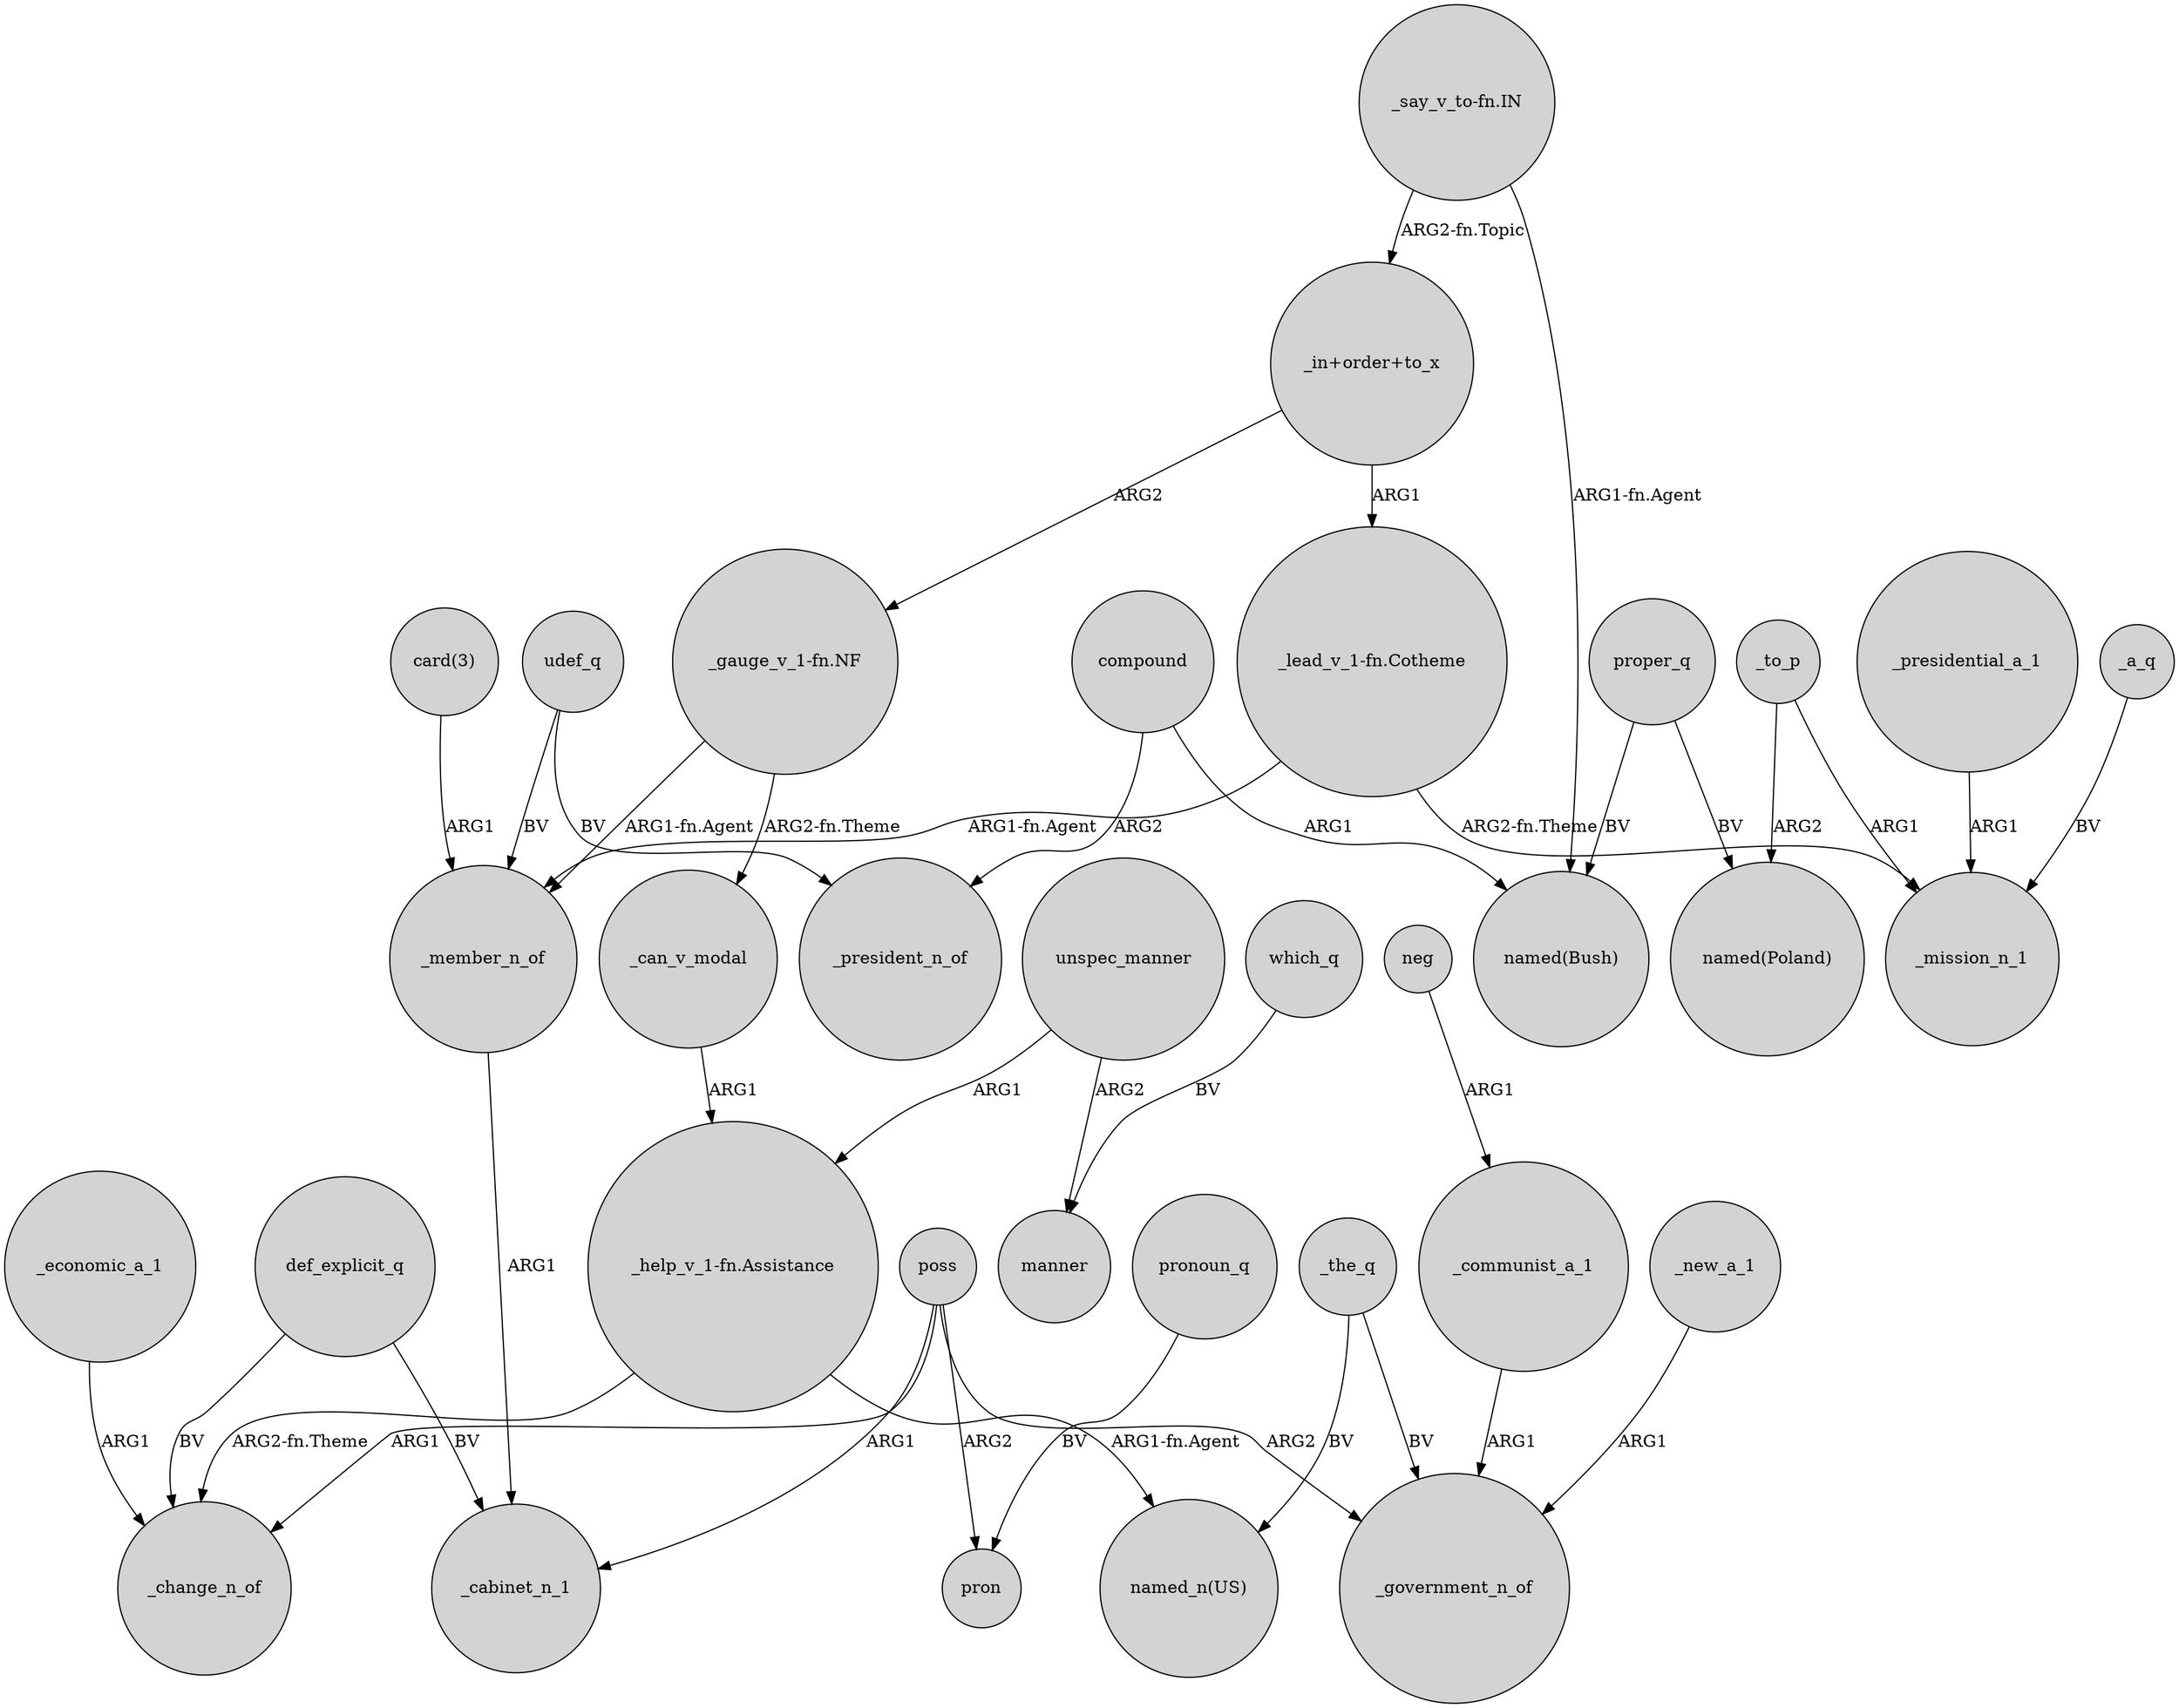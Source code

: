 digraph {
	node [shape=circle style=filled]
	"_in+order+to_x" -> "_lead_v_1-fn.Cotheme" [label=ARG1]
	compound -> _president_n_of [label=ARG2]
	poss -> pron [label=ARG2]
	def_explicit_q -> _cabinet_n_1 [label=BV]
	_economic_a_1 -> _change_n_of [label=ARG1]
	poss -> _cabinet_n_1 [label=ARG1]
	neg -> _communist_a_1 [label=ARG1]
	_new_a_1 -> _government_n_of [label=ARG1]
	which_q -> manner [label=BV]
	unspec_manner -> "_help_v_1-fn.Assistance" [label=ARG1]
	_member_n_of -> _cabinet_n_1 [label=ARG1]
	poss -> _change_n_of [label=ARG1]
	"_say_v_to-fn.IN" -> "_in+order+to_x" [label="ARG2-fn.Topic"]
	_the_q -> "named_n(US)" [label=BV]
	"_gauge_v_1-fn.NF" -> _can_v_modal [label="ARG2-fn.Theme"]
	proper_q -> "named(Poland)" [label=BV]
	"_help_v_1-fn.Assistance" -> _change_n_of [label="ARG2-fn.Theme"]
	_can_v_modal -> "_help_v_1-fn.Assistance" [label=ARG1]
	pronoun_q -> pron [label=BV]
	"_lead_v_1-fn.Cotheme" -> _member_n_of [label="ARG1-fn.Agent"]
	udef_q -> _president_n_of [label=BV]
	_to_p -> "named(Poland)" [label=ARG2]
	udef_q -> _member_n_of [label=BV]
	proper_q -> "named(Bush)" [label=BV]
	_presidential_a_1 -> _mission_n_1 [label=ARG1]
	_communist_a_1 -> _government_n_of [label=ARG1]
	"_lead_v_1-fn.Cotheme" -> _mission_n_1 [label="ARG2-fn.Theme"]
	_the_q -> _government_n_of [label=BV]
	"_help_v_1-fn.Assistance" -> "named_n(US)" [label="ARG1-fn.Agent"]
	"card(3)" -> _member_n_of [label=ARG1]
	_to_p -> _mission_n_1 [label=ARG1]
	"_say_v_to-fn.IN" -> "named(Bush)" [label="ARG1-fn.Agent"]
	_a_q -> _mission_n_1 [label=BV]
	def_explicit_q -> _change_n_of [label=BV]
	poss -> _government_n_of [label=ARG2]
	unspec_manner -> manner [label=ARG2]
	"_gauge_v_1-fn.NF" -> _member_n_of [label="ARG1-fn.Agent"]
	"_in+order+to_x" -> "_gauge_v_1-fn.NF" [label=ARG2]
	compound -> "named(Bush)" [label=ARG1]
}

